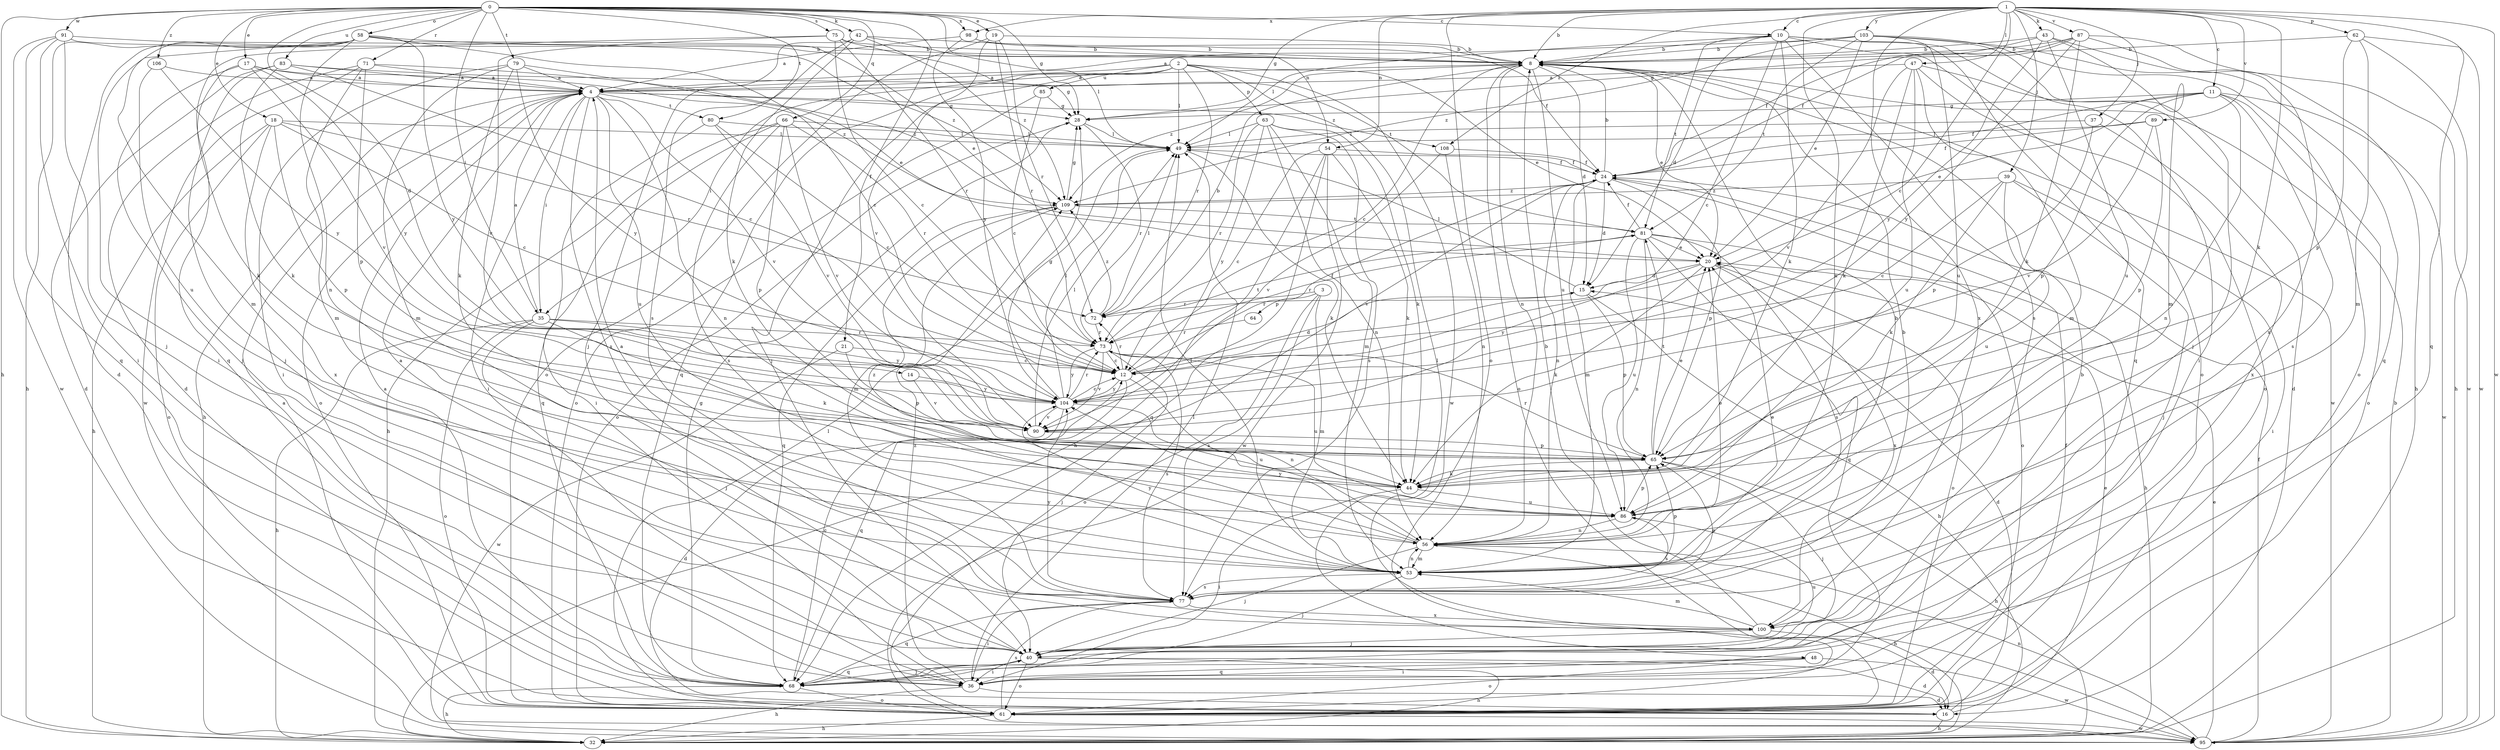 strict digraph  {
0;
1;
2;
3;
4;
8;
10;
11;
12;
14;
15;
16;
17;
18;
19;
20;
21;
24;
28;
32;
35;
36;
37;
39;
40;
42;
43;
44;
47;
48;
49;
53;
54;
56;
58;
61;
62;
63;
64;
65;
66;
68;
71;
72;
73;
75;
77;
79;
80;
81;
83;
85;
86;
87;
89;
90;
91;
95;
98;
100;
103;
104;
106;
108;
109;
0 -> 10  [label=c];
0 -> 14  [label=d];
0 -> 17  [label=e];
0 -> 18  [label=e];
0 -> 19  [label=e];
0 -> 21  [label=f];
0 -> 28  [label=g];
0 -> 32  [label=h];
0 -> 35  [label=i];
0 -> 42  [label=k];
0 -> 54  [label=n];
0 -> 58  [label=o];
0 -> 66  [label=q];
0 -> 71  [label=r];
0 -> 75  [label=s];
0 -> 79  [label=t];
0 -> 80  [label=t];
0 -> 83  [label=u];
0 -> 91  [label=w];
0 -> 98  [label=x];
0 -> 106  [label=z];
1 -> 8  [label=b];
1 -> 10  [label=c];
1 -> 11  [label=c];
1 -> 12  [label=c];
1 -> 28  [label=g];
1 -> 37  [label=j];
1 -> 39  [label=j];
1 -> 43  [label=k];
1 -> 44  [label=k];
1 -> 47  [label=l];
1 -> 54  [label=n];
1 -> 56  [label=n];
1 -> 61  [label=o];
1 -> 62  [label=p];
1 -> 68  [label=q];
1 -> 87  [label=v];
1 -> 89  [label=v];
1 -> 95  [label=w];
1 -> 98  [label=x];
1 -> 100  [label=x];
1 -> 103  [label=y];
1 -> 108  [label=z];
2 -> 4  [label=a];
2 -> 20  [label=e];
2 -> 35  [label=i];
2 -> 40  [label=j];
2 -> 48  [label=l];
2 -> 49  [label=l];
2 -> 63  [label=p];
2 -> 68  [label=q];
2 -> 72  [label=r];
2 -> 85  [label=u];
2 -> 95  [label=w];
3 -> 53  [label=m];
3 -> 61  [label=o];
3 -> 64  [label=p];
3 -> 72  [label=r];
3 -> 77  [label=s];
4 -> 28  [label=g];
4 -> 32  [label=h];
4 -> 35  [label=i];
4 -> 36  [label=i];
4 -> 56  [label=n];
4 -> 61  [label=o];
4 -> 77  [label=s];
4 -> 80  [label=t];
4 -> 86  [label=u];
4 -> 90  [label=v];
4 -> 108  [label=z];
8 -> 4  [label=a];
8 -> 12  [label=c];
8 -> 15  [label=d];
8 -> 20  [label=e];
8 -> 56  [label=n];
8 -> 61  [label=o];
8 -> 86  [label=u];
8 -> 95  [label=w];
8 -> 109  [label=z];
10 -> 8  [label=b];
10 -> 12  [label=c];
10 -> 15  [label=d];
10 -> 36  [label=i];
10 -> 44  [label=k];
10 -> 49  [label=l];
10 -> 61  [label=o];
10 -> 68  [label=q];
10 -> 77  [label=s];
10 -> 81  [label=t];
11 -> 20  [label=e];
11 -> 24  [label=f];
11 -> 28  [label=g];
11 -> 56  [label=n];
11 -> 61  [label=o];
11 -> 65  [label=p];
11 -> 77  [label=s];
11 -> 95  [label=w];
12 -> 15  [label=d];
12 -> 24  [label=f];
12 -> 56  [label=n];
12 -> 68  [label=q];
12 -> 72  [label=r];
12 -> 104  [label=y];
14 -> 90  [label=v];
14 -> 104  [label=y];
15 -> 32  [label=h];
15 -> 49  [label=l];
15 -> 65  [label=p];
15 -> 72  [label=r];
16 -> 15  [label=d];
16 -> 20  [label=e];
16 -> 32  [label=h];
17 -> 4  [label=a];
17 -> 40  [label=j];
17 -> 44  [label=k];
17 -> 90  [label=v];
17 -> 104  [label=y];
17 -> 109  [label=z];
18 -> 12  [label=c];
18 -> 32  [label=h];
18 -> 49  [label=l];
18 -> 61  [label=o];
18 -> 65  [label=p];
18 -> 72  [label=r];
18 -> 100  [label=x];
19 -> 8  [label=b];
19 -> 61  [label=o];
19 -> 72  [label=r];
19 -> 73  [label=r];
19 -> 90  [label=v];
20 -> 15  [label=d];
20 -> 44  [label=k];
20 -> 61  [label=o];
20 -> 100  [label=x];
20 -> 104  [label=y];
21 -> 12  [label=c];
21 -> 65  [label=p];
21 -> 95  [label=w];
24 -> 8  [label=b];
24 -> 15  [label=d];
24 -> 53  [label=m];
24 -> 56  [label=n];
24 -> 61  [label=o];
24 -> 65  [label=p];
24 -> 90  [label=v];
24 -> 109  [label=z];
28 -> 49  [label=l];
28 -> 61  [label=o];
28 -> 73  [label=r];
35 -> 4  [label=a];
35 -> 32  [label=h];
35 -> 40  [label=j];
35 -> 44  [label=k];
35 -> 61  [label=o];
35 -> 73  [label=r];
35 -> 104  [label=y];
36 -> 8  [label=b];
36 -> 16  [label=d];
36 -> 32  [label=h];
36 -> 49  [label=l];
36 -> 109  [label=z];
37 -> 49  [label=l];
37 -> 65  [label=p];
37 -> 100  [label=x];
39 -> 12  [label=c];
39 -> 36  [label=i];
39 -> 40  [label=j];
39 -> 44  [label=k];
39 -> 86  [label=u];
39 -> 109  [label=z];
40 -> 16  [label=d];
40 -> 32  [label=h];
40 -> 36  [label=i];
40 -> 61  [label=o];
40 -> 68  [label=q];
40 -> 86  [label=u];
42 -> 8  [label=b];
42 -> 40  [label=j];
42 -> 44  [label=k];
42 -> 49  [label=l];
42 -> 77  [label=s];
42 -> 109  [label=z];
43 -> 8  [label=b];
43 -> 24  [label=f];
43 -> 53  [label=m];
43 -> 86  [label=u];
43 -> 100  [label=x];
43 -> 104  [label=y];
44 -> 36  [label=i];
44 -> 86  [label=u];
47 -> 4  [label=a];
47 -> 16  [label=d];
47 -> 44  [label=k];
47 -> 53  [label=m];
47 -> 61  [label=o];
47 -> 86  [label=u];
47 -> 90  [label=v];
48 -> 36  [label=i];
48 -> 61  [label=o];
48 -> 68  [label=q];
48 -> 95  [label=w];
49 -> 24  [label=f];
49 -> 44  [label=k];
53 -> 8  [label=b];
53 -> 20  [label=e];
53 -> 40  [label=j];
53 -> 49  [label=l];
53 -> 56  [label=n];
53 -> 65  [label=p];
53 -> 77  [label=s];
53 -> 104  [label=y];
54 -> 12  [label=c];
54 -> 24  [label=f];
54 -> 32  [label=h];
54 -> 44  [label=k];
54 -> 68  [label=q];
54 -> 95  [label=w];
56 -> 20  [label=e];
56 -> 32  [label=h];
56 -> 40  [label=j];
56 -> 53  [label=m];
56 -> 104  [label=y];
56 -> 109  [label=z];
58 -> 8  [label=b];
58 -> 12  [label=c];
58 -> 16  [label=d];
58 -> 20  [label=e];
58 -> 32  [label=h];
58 -> 36  [label=i];
58 -> 53  [label=m];
58 -> 56  [label=n];
58 -> 104  [label=y];
61 -> 4  [label=a];
61 -> 24  [label=f];
61 -> 32  [label=h];
61 -> 49  [label=l];
61 -> 77  [label=s];
61 -> 95  [label=w];
62 -> 8  [label=b];
62 -> 32  [label=h];
62 -> 53  [label=m];
62 -> 65  [label=p];
62 -> 95  [label=w];
63 -> 44  [label=k];
63 -> 49  [label=l];
63 -> 53  [label=m];
63 -> 56  [label=n];
63 -> 73  [label=r];
63 -> 77  [label=s];
63 -> 104  [label=y];
64 -> 73  [label=r];
65 -> 20  [label=e];
65 -> 32  [label=h];
65 -> 40  [label=j];
65 -> 44  [label=k];
65 -> 73  [label=r];
65 -> 81  [label=t];
66 -> 32  [label=h];
66 -> 49  [label=l];
66 -> 65  [label=p];
66 -> 68  [label=q];
66 -> 73  [label=r];
66 -> 77  [label=s];
66 -> 90  [label=v];
68 -> 4  [label=a];
68 -> 12  [label=c];
68 -> 28  [label=g];
68 -> 32  [label=h];
68 -> 40  [label=j];
68 -> 61  [label=o];
71 -> 4  [label=a];
71 -> 16  [label=d];
71 -> 53  [label=m];
71 -> 65  [label=p];
71 -> 95  [label=w];
71 -> 109  [label=z];
72 -> 8  [label=b];
72 -> 49  [label=l];
72 -> 73  [label=r];
72 -> 109  [label=z];
73 -> 12  [label=c];
73 -> 40  [label=j];
73 -> 77  [label=s];
73 -> 81  [label=t];
73 -> 86  [label=u];
73 -> 90  [label=v];
73 -> 104  [label=y];
75 -> 8  [label=b];
75 -> 12  [label=c];
75 -> 68  [label=q];
75 -> 73  [label=r];
75 -> 81  [label=t];
75 -> 90  [label=v];
77 -> 4  [label=a];
77 -> 8  [label=b];
77 -> 36  [label=i];
77 -> 65  [label=p];
77 -> 68  [label=q];
77 -> 100  [label=x];
77 -> 104  [label=y];
79 -> 4  [label=a];
79 -> 20  [label=e];
79 -> 36  [label=i];
79 -> 44  [label=k];
79 -> 53  [label=m];
79 -> 104  [label=y];
80 -> 12  [label=c];
80 -> 36  [label=i];
80 -> 49  [label=l];
80 -> 90  [label=v];
81 -> 20  [label=e];
81 -> 24  [label=f];
81 -> 32  [label=h];
81 -> 56  [label=n];
81 -> 68  [label=q];
81 -> 73  [label=r];
81 -> 77  [label=s];
81 -> 86  [label=u];
83 -> 4  [label=a];
83 -> 12  [label=c];
83 -> 16  [label=d];
83 -> 28  [label=g];
83 -> 40  [label=j];
83 -> 44  [label=k];
85 -> 12  [label=c];
85 -> 28  [label=g];
85 -> 61  [label=o];
86 -> 56  [label=n];
86 -> 65  [label=p];
86 -> 77  [label=s];
87 -> 8  [label=b];
87 -> 24  [label=f];
87 -> 28  [label=g];
87 -> 32  [label=h];
87 -> 44  [label=k];
87 -> 95  [label=w];
87 -> 104  [label=y];
89 -> 24  [label=f];
89 -> 49  [label=l];
89 -> 65  [label=p];
89 -> 90  [label=v];
90 -> 49  [label=l];
90 -> 65  [label=p];
91 -> 8  [label=b];
91 -> 36  [label=i];
91 -> 40  [label=j];
91 -> 68  [label=q];
91 -> 95  [label=w];
91 -> 109  [label=z];
95 -> 8  [label=b];
95 -> 20  [label=e];
95 -> 24  [label=f];
95 -> 56  [label=n];
98 -> 4  [label=a];
98 -> 8  [label=b];
98 -> 24  [label=f];
98 -> 104  [label=y];
100 -> 4  [label=a];
100 -> 8  [label=b];
100 -> 16  [label=d];
100 -> 40  [label=j];
100 -> 53  [label=m];
103 -> 4  [label=a];
103 -> 8  [label=b];
103 -> 20  [label=e];
103 -> 40  [label=j];
103 -> 61  [label=o];
103 -> 68  [label=q];
103 -> 81  [label=t];
103 -> 86  [label=u];
103 -> 109  [label=z];
104 -> 12  [label=c];
104 -> 16  [label=d];
104 -> 28  [label=g];
104 -> 49  [label=l];
104 -> 73  [label=r];
104 -> 86  [label=u];
104 -> 90  [label=v];
106 -> 4  [label=a];
106 -> 86  [label=u];
106 -> 104  [label=y];
108 -> 24  [label=f];
108 -> 56  [label=n];
108 -> 90  [label=v];
109 -> 28  [label=g];
109 -> 53  [label=m];
109 -> 68  [label=q];
109 -> 81  [label=t];
}

